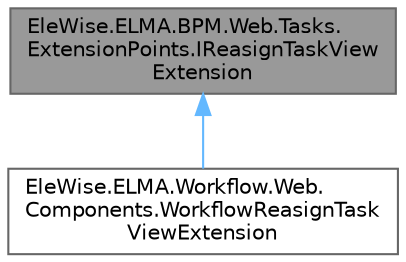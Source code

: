 digraph "EleWise.ELMA.BPM.Web.Tasks.ExtensionPoints.IReasignTaskViewExtension"
{
 // LATEX_PDF_SIZE
  bgcolor="transparent";
  edge [fontname=Helvetica,fontsize=10,labelfontname=Helvetica,labelfontsize=10];
  node [fontname=Helvetica,fontsize=10,shape=box,height=0.2,width=0.4];
  Node1 [id="Node000001",label="EleWise.ELMA.BPM.Web.Tasks.\lExtensionPoints.IReasignTaskView\lExtension",height=0.2,width=0.4,color="gray40", fillcolor="grey60", style="filled", fontcolor="black",tooltip="Точка расширения для обновления модели для переназначения задачи"];
  Node1 -> Node2 [id="edge1_Node000001_Node000002",dir="back",color="steelblue1",style="solid",tooltip=" "];
  Node2 [id="Node000002",label="EleWise.ELMA.Workflow.Web.\lComponents.WorkflowReasignTask\lViewExtension",height=0.2,width=0.4,color="gray40", fillcolor="white", style="filled",tooltip=" "];
}
